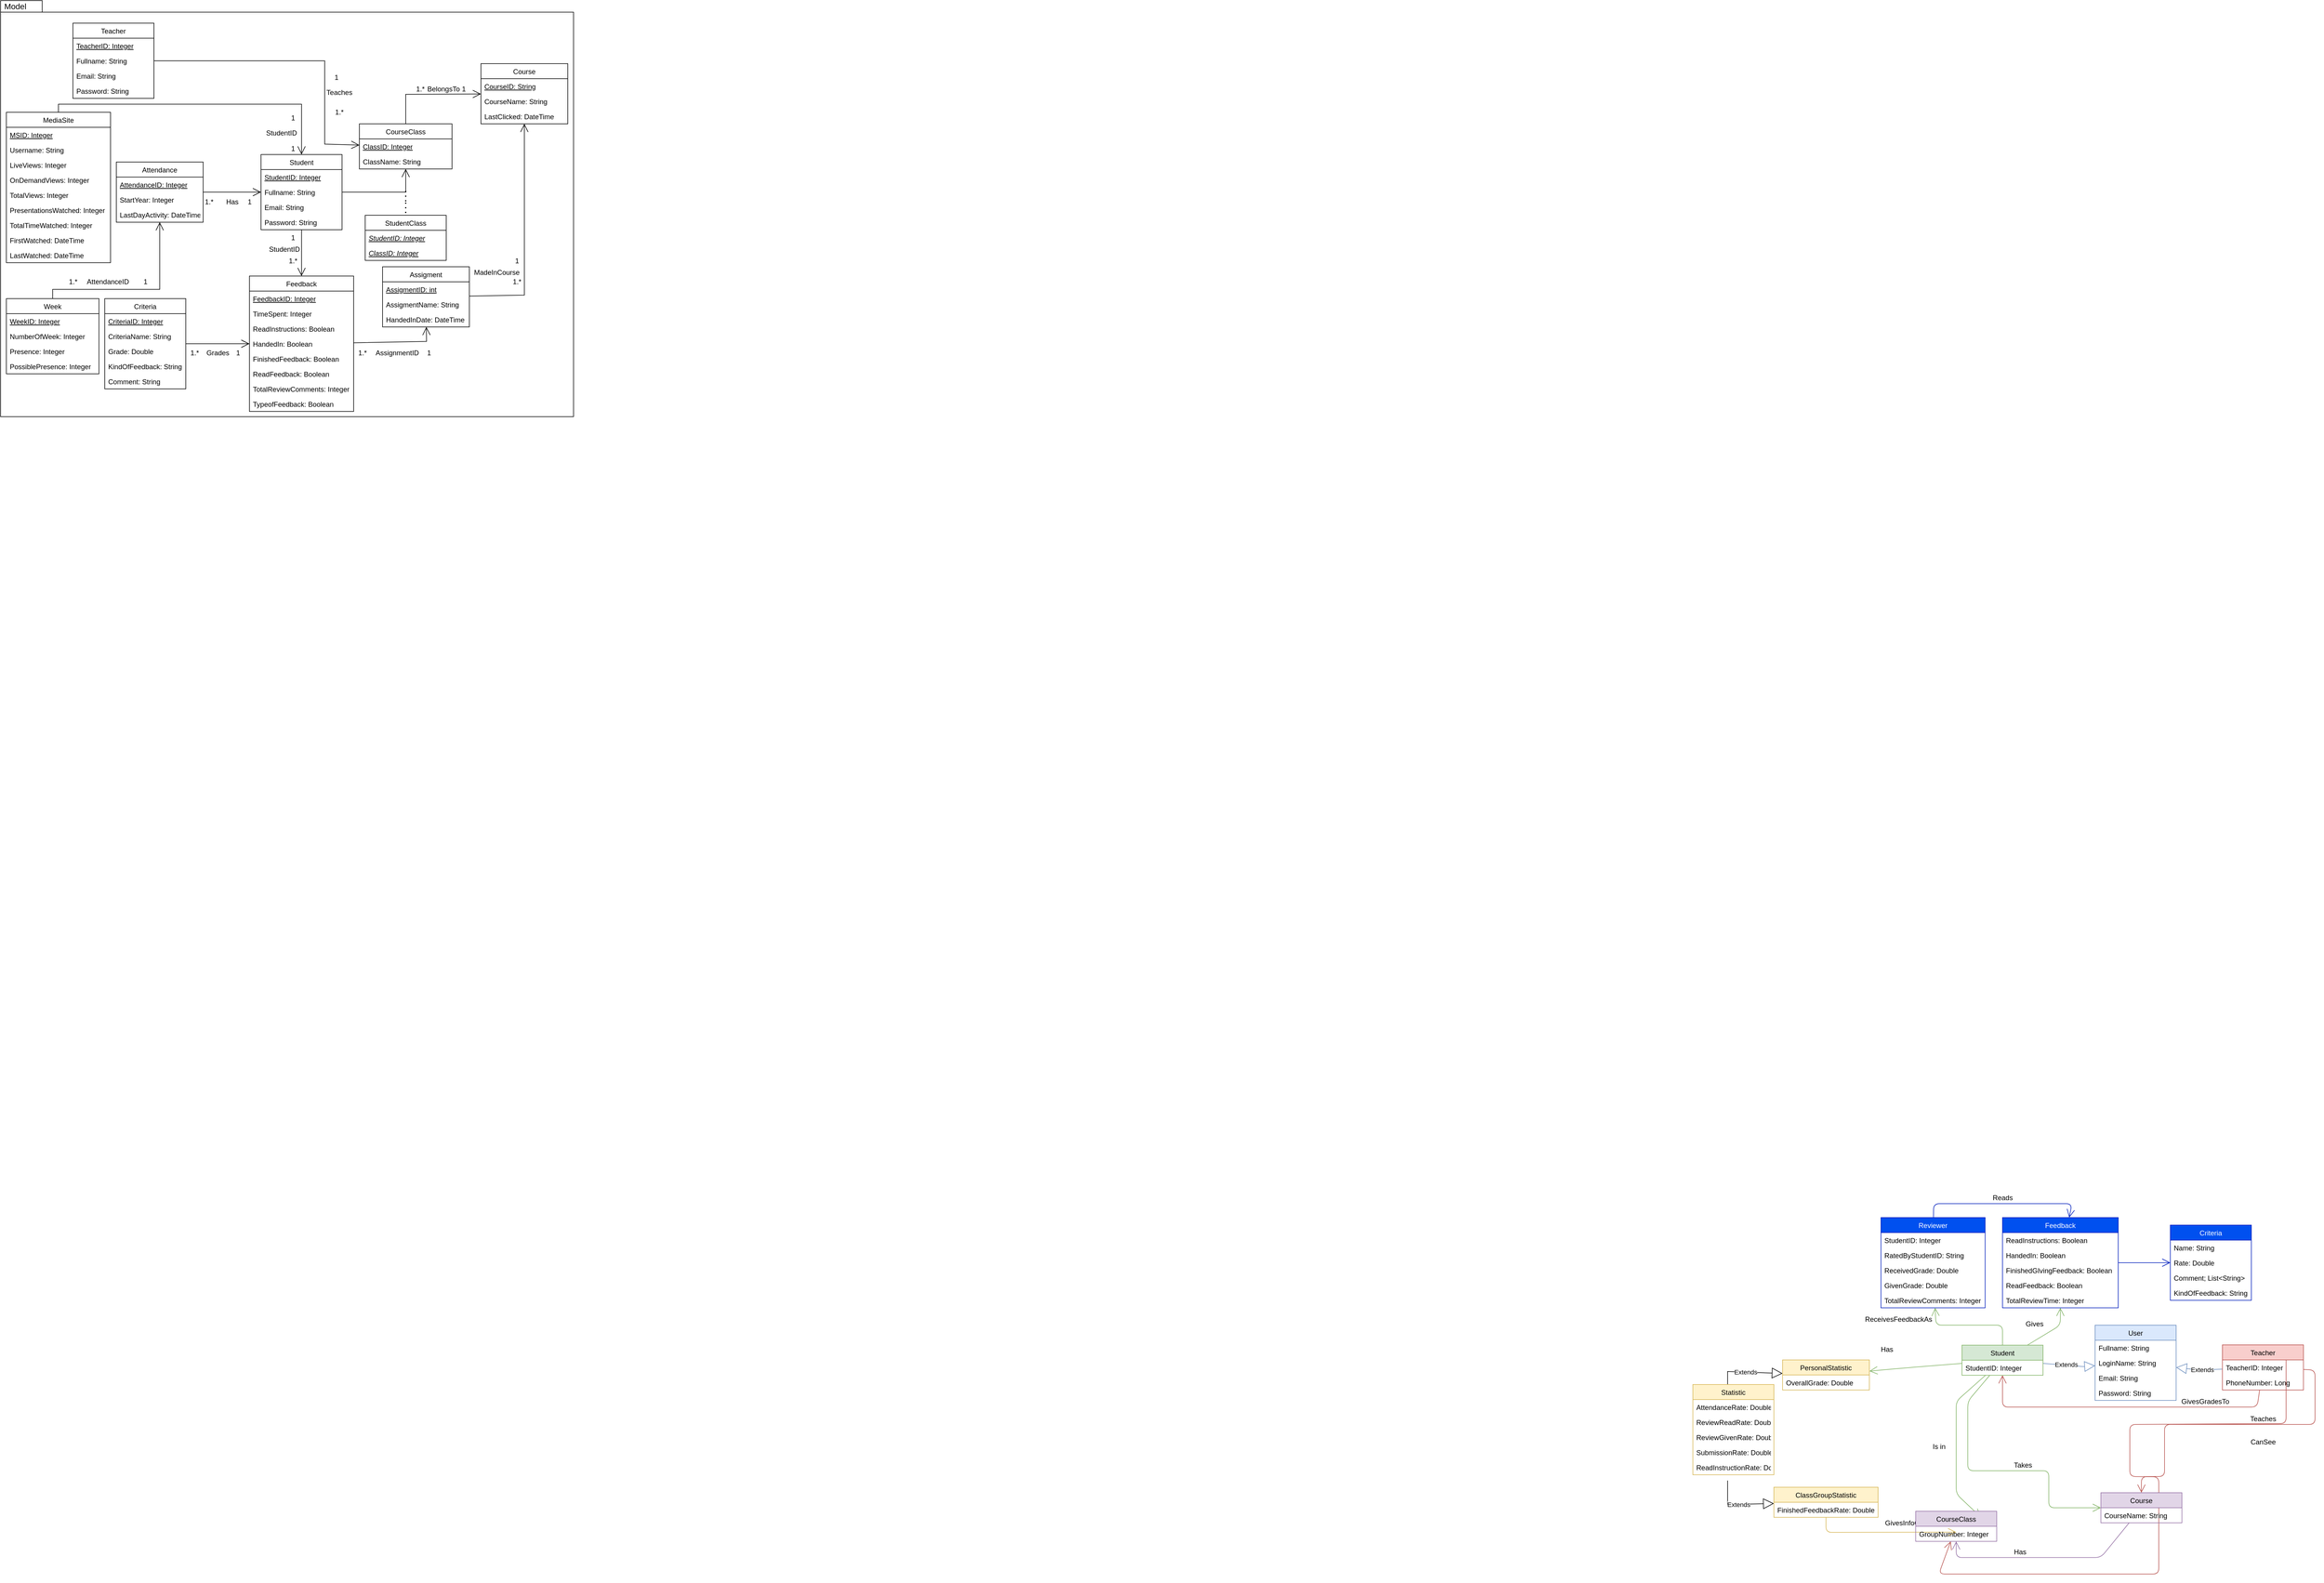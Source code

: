 <mxfile compressed="false" version="16.5.1" type="device">
  <diagram id="BfaFVknzaczGiM_FnTsI" name="Pagina-1">
    <mxGraphModel dx="3237" dy="3162" grid="1" gridSize="10" guides="1" tooltips="1" connect="1" arrows="1" fold="1" page="1" pageScale="1" pageWidth="827" pageHeight="1169" math="0" shadow="0">
      <root>
        <mxCell id="0" />
        <mxCell id="1" parent="0" />
        <mxCell id="61RylkqyzRvBhbPDlPAq-34" value="" style="shape=folder;fontStyle=1;spacingTop=10;tabWidth=50;tabHeight=20;tabPosition=left;html=1;" parent="1" vertex="1">
          <mxGeometry x="-1270" y="-2019" width="990" height="719" as="geometry" />
        </mxCell>
        <mxCell id="61RylkqyzRvBhbPDlPAq-35" value="&lt;font style=&quot;font-size: 14px&quot;&gt;Model&lt;/font&gt;" style="text;html=1;align=center;verticalAlign=middle;resizable=0;points=[];autosize=1;" parent="1" vertex="1">
          <mxGeometry x="-1270" y="-2019" width="50" height="20" as="geometry" />
        </mxCell>
        <mxCell id="61RylkqyzRvBhbPDlPAq-25" value="Gives" style="text;html=1;align=center;verticalAlign=middle;resizable=0;points=[];autosize=1;" parent="1" vertex="1">
          <mxGeometry x="2219" y="258" width="50" height="20" as="geometry" />
        </mxCell>
        <mxCell id="61RylkqyzRvBhbPDlPAq-27" value="ReceivesFeedbackAs" style="text;html=1;align=center;verticalAlign=middle;resizable=0;points=[];autosize=1;" parent="1" vertex="1">
          <mxGeometry x="1944" y="250" width="130" height="20" as="geometry" />
        </mxCell>
        <mxCell id="61RylkqyzRvBhbPDlPAq-28" value="" style="endArrow=open;endFill=1;endSize=12;html=1;fillColor=#d5e8d4;strokeColor=#82b366;" parent="1" source="61RylkqyzRvBhbPDlPAq-1" target="5f2vE9L4RfrbS8aIzj1J-7" edge="1">
          <mxGeometry width="160" relative="1" as="geometry">
            <mxPoint x="2379" y="381.5" as="sourcePoint" />
            <mxPoint x="2035.8" y="50" as="targetPoint" />
            <Array as="points">
              <mxPoint x="2189" y="270" />
              <mxPoint x="2074" y="270" />
            </Array>
          </mxGeometry>
        </mxCell>
        <mxCell id="61RylkqyzRvBhbPDlPAq-30" value="" style="endArrow=open;endFill=1;endSize=12;html=1;fillColor=#f8cecc;strokeColor=#b85450;" parent="1" source="61RylkqyzRvBhbPDlPAq-5" target="61RylkqyzRvBhbPDlPAq-1" edge="1">
          <mxGeometry width="160" relative="1" as="geometry">
            <mxPoint x="2459" y="381.5" as="sourcePoint" />
            <mxPoint x="2299" y="365.136" as="targetPoint" />
            <Array as="points">
              <mxPoint x="2629" y="411.5" />
              <mxPoint x="2449" y="411.5" />
              <mxPoint x="2189" y="411.5" />
            </Array>
          </mxGeometry>
        </mxCell>
        <mxCell id="61RylkqyzRvBhbPDlPAq-31" value="GivesGradesTo" style="text;html=1;align=center;verticalAlign=middle;resizable=0;points=[];autosize=1;" parent="1" vertex="1">
          <mxGeometry x="2489" y="391.5" width="100" height="20" as="geometry" />
        </mxCell>
        <mxCell id="61RylkqyzRvBhbPDlPAq-32" value="Extends" style="endArrow=block;endSize=16;endFill=0;html=1;fillColor=#dae8fc;strokeColor=#6c8ebf;" parent="1" source="61RylkqyzRvBhbPDlPAq-1" target="61RylkqyzRvBhbPDlPAq-15" edge="1">
          <mxGeometry x="-0.112" y="1" width="160" relative="1" as="geometry">
            <mxPoint x="2299" y="342.227" as="sourcePoint" />
            <mxPoint x="2619" y="381.5" as="targetPoint" />
            <Array as="points">
              <mxPoint x="2329" y="341.5" />
            </Array>
            <mxPoint as="offset" />
          </mxGeometry>
        </mxCell>
        <mxCell id="61RylkqyzRvBhbPDlPAq-33" value="Extends" style="endArrow=block;endSize=16;endFill=0;html=1;fillColor=#dae8fc;strokeColor=#6c8ebf;" parent="1" source="61RylkqyzRvBhbPDlPAq-5" target="61RylkqyzRvBhbPDlPAq-15" edge="1">
          <mxGeometry x="-0.114" width="160" relative="1" as="geometry">
            <mxPoint x="2459" y="381.5" as="sourcePoint" />
            <mxPoint x="2619" y="381.5" as="targetPoint" />
            <Array as="points">
              <mxPoint x="2529" y="347.5" />
            </Array>
            <mxPoint as="offset" />
          </mxGeometry>
        </mxCell>
        <mxCell id="61RylkqyzRvBhbPDlPAq-44" value="Takes" style="text;html=1;align=center;verticalAlign=middle;resizable=0;points=[];autosize=1;" parent="1" vertex="1">
          <mxGeometry x="2199" y="501.5" width="50" height="20" as="geometry" />
        </mxCell>
        <mxCell id="61RylkqyzRvBhbPDlPAq-47" value="Teaches" style="text;html=1;align=center;verticalAlign=middle;resizable=0;points=[];autosize=1;" parent="1" vertex="1">
          <mxGeometry x="2609" y="421.5" width="60" height="20" as="geometry" />
        </mxCell>
        <mxCell id="61RylkqyzRvBhbPDlPAq-48" value="" style="endArrow=open;endFill=1;endSize=12;html=1;fillColor=#d5e8d4;strokeColor=#82b366;" parent="1" source="61RylkqyzRvBhbPDlPAq-1" target="61RylkqyzRvBhbPDlPAq-39" edge="1">
          <mxGeometry width="160" relative="1" as="geometry">
            <mxPoint x="2319" y="281.5" as="sourcePoint" />
            <mxPoint x="2479" y="281.5" as="targetPoint" />
            <Array as="points">
              <mxPoint x="2129" y="401.5" />
              <mxPoint x="2129" y="521.5" />
              <mxPoint x="2269" y="521.5" />
              <mxPoint x="2269" y="585.5" />
              <mxPoint x="2309" y="585.5" />
            </Array>
          </mxGeometry>
        </mxCell>
        <mxCell id="61RylkqyzRvBhbPDlPAq-49" value="" style="endArrow=open;endFill=1;endSize=12;html=1;fillColor=#f8cecc;strokeColor=#b85450;" parent="1" source="61RylkqyzRvBhbPDlPAq-5" target="61RylkqyzRvBhbPDlPAq-39" edge="1">
          <mxGeometry width="160" relative="1" as="geometry">
            <mxPoint x="2399" y="281.5" as="sourcePoint" />
            <mxPoint x="2559" y="281.5" as="targetPoint" />
            <Array as="points">
              <mxPoint x="2729" y="347.5" />
              <mxPoint x="2729" y="401.5" />
              <mxPoint x="2729" y="441.5" />
              <mxPoint x="2469" y="441.5" />
              <mxPoint x="2469" y="531.5" />
              <mxPoint x="2429" y="531.5" />
            </Array>
          </mxGeometry>
        </mxCell>
        <mxCell id="TFXxmG90VZqc2CtnQQEM-13" value="" style="endArrow=open;endFill=1;endSize=12;html=1;fillColor=#e1d5e7;strokeColor=#9673a6;" parent="1" source="61RylkqyzRvBhbPDlPAq-39" target="TFXxmG90VZqc2CtnQQEM-5" edge="1">
          <mxGeometry width="160" relative="1" as="geometry">
            <mxPoint x="2369" y="601.5" as="sourcePoint" />
            <mxPoint x="2529" y="601.5" as="targetPoint" />
            <Array as="points">
              <mxPoint x="2359" y="671.5" />
              <mxPoint x="2109" y="671.5" />
            </Array>
          </mxGeometry>
        </mxCell>
        <mxCell id="TFXxmG90VZqc2CtnQQEM-14" value="Has" style="text;html=1;align=center;verticalAlign=middle;resizable=0;points=[];autosize=1;" parent="1" vertex="1">
          <mxGeometry x="2199" y="651.5" width="40" height="20" as="geometry" />
        </mxCell>
        <mxCell id="TFXxmG90VZqc2CtnQQEM-15" value="" style="endArrow=open;endFill=1;endSize=12;html=1;fillColor=#d5e8d4;strokeColor=#82b366;" parent="1" source="61RylkqyzRvBhbPDlPAq-1" edge="1">
          <mxGeometry width="160" relative="1" as="geometry">
            <mxPoint x="2249" y="561.5" as="sourcePoint" />
            <mxPoint x="2151.424" y="601.5" as="targetPoint" />
            <Array as="points">
              <mxPoint x="2109" y="401.5" />
              <mxPoint x="2109" y="561.5" />
            </Array>
          </mxGeometry>
        </mxCell>
        <mxCell id="TFXxmG90VZqc2CtnQQEM-16" value="Is in" style="text;html=1;align=center;verticalAlign=middle;resizable=0;points=[];autosize=1;" parent="1" vertex="1">
          <mxGeometry x="2059" y="470" width="40" height="20" as="geometry" />
        </mxCell>
        <mxCell id="TFXxmG90VZqc2CtnQQEM-18" value="CanSee" style="text;html=1;align=center;verticalAlign=middle;resizable=0;points=[];autosize=1;" parent="1" vertex="1">
          <mxGeometry x="2609" y="461.5" width="60" height="20" as="geometry" />
        </mxCell>
        <mxCell id="TFXxmG90VZqc2CtnQQEM-19" value="" style="endArrow=open;endFill=1;endSize=12;html=1;fillColor=#fff2cc;strokeColor=#d6b656;" parent="1" source="TFXxmG90VZqc2CtnQQEM-1" edge="1">
          <mxGeometry width="160" relative="1" as="geometry">
            <mxPoint x="1979.0" y="636.81" as="sourcePoint" />
            <mxPoint x="2109" y="627.619" as="targetPoint" />
            <Array as="points">
              <mxPoint x="1884" y="628" />
            </Array>
          </mxGeometry>
        </mxCell>
        <mxCell id="TFXxmG90VZqc2CtnQQEM-20" value="GivesInfoOn" style="text;html=1;align=center;verticalAlign=middle;resizable=0;points=[];autosize=1;" parent="1" vertex="1">
          <mxGeometry x="1979" y="601.5" width="80" height="20" as="geometry" />
        </mxCell>
        <mxCell id="TFXxmG90VZqc2CtnQQEM-25" value="" style="endArrow=open;endFill=1;endSize=12;html=1;fillColor=#d5e8d4;strokeColor=#82b366;" parent="1" source="61RylkqyzRvBhbPDlPAq-1" target="TFXxmG90VZqc2CtnQQEM-21" edge="1">
          <mxGeometry width="160" relative="1" as="geometry">
            <mxPoint x="2219" y="530" as="sourcePoint" />
            <mxPoint x="2379" y="530" as="targetPoint" />
            <Array as="points">
              <mxPoint x="2019" y="344" />
            </Array>
          </mxGeometry>
        </mxCell>
        <mxCell id="TFXxmG90VZqc2CtnQQEM-26" value="Has" style="text;html=1;align=center;verticalAlign=middle;resizable=0;points=[];autosize=1;" parent="1" vertex="1">
          <mxGeometry x="1969" y="301.5" width="40" height="20" as="geometry" />
        </mxCell>
        <mxCell id="rrHTOsh6RKT2FA0gfe7u-4" value="" style="endArrow=open;endFill=1;endSize=12;html=1;fillColor=#d5e8d4;strokeColor=#82b366;" parent="1" source="61RylkqyzRvBhbPDlPAq-1" target="61RylkqyzRvBhbPDlPAq-9" edge="1">
          <mxGeometry width="160" relative="1" as="geometry">
            <mxPoint x="2188.388" y="314.5" as="sourcePoint" />
            <mxPoint x="2169.693" y="228" as="targetPoint" />
            <Array as="points">
              <mxPoint x="2289" y="270" />
            </Array>
          </mxGeometry>
        </mxCell>
        <mxCell id="5f2vE9L4RfrbS8aIzj1J-11" value="" style="endArrow=open;endFill=1;endSize=12;html=1;fillColor=#0050ef;strokeColor=#001DBC;" parent="1" source="5f2vE9L4RfrbS8aIzj1J-7" target="61RylkqyzRvBhbPDlPAq-9" edge="1">
          <mxGeometry width="160" relative="1" as="geometry">
            <mxPoint x="2199" y="314.5" as="sourcePoint" />
            <mxPoint x="2089" y="234" as="targetPoint" />
            <Array as="points">
              <mxPoint x="2070" y="60" />
              <mxPoint x="2309" y="60" />
            </Array>
          </mxGeometry>
        </mxCell>
        <mxCell id="5f2vE9L4RfrbS8aIzj1J-12" value="Reads" style="text;html=1;align=center;verticalAlign=middle;resizable=0;points=[];autosize=1;" parent="1" vertex="1">
          <mxGeometry x="2164" y="40" width="50" height="20" as="geometry" />
        </mxCell>
        <mxCell id="1-UxX1DTrKwuPL2VJMF5-6" value="" style="endArrow=open;endFill=1;endSize=12;html=1;fillColor=#f8cecc;strokeColor=#b85450;" parent="1" source="61RylkqyzRvBhbPDlPAq-5" target="TFXxmG90VZqc2CtnQQEM-5" edge="1">
          <mxGeometry width="160" relative="1" as="geometry">
            <mxPoint x="2639" y="338.35" as="sourcePoint" />
            <mxPoint x="2369" y="559.5" as="targetPoint" />
            <Array as="points">
              <mxPoint x="2679" y="310" />
              <mxPoint x="2679" y="440" />
              <mxPoint x="2409" y="441.5" />
              <mxPoint x="2409" y="531.5" />
              <mxPoint x="2459" y="532" />
              <mxPoint x="2459" y="700" />
              <mxPoint x="2079" y="700" />
            </Array>
          </mxGeometry>
        </mxCell>
        <mxCell id="1-UxX1DTrKwuPL2VJMF5-14" value="Extends" style="endArrow=block;endSize=16;endFill=0;html=1;rounded=0;" parent="1" target="TFXxmG90VZqc2CtnQQEM-21" edge="1">
          <mxGeometry width="160" relative="1" as="geometry">
            <mxPoint x="1714" y="382.5" as="sourcePoint" />
            <mxPoint x="2379" y="380" as="targetPoint" />
            <Array as="points">
              <mxPoint x="1714" y="350" />
            </Array>
          </mxGeometry>
        </mxCell>
        <mxCell id="1-UxX1DTrKwuPL2VJMF5-15" value="Extends" style="endArrow=block;endSize=16;endFill=0;html=1;rounded=0;" parent="1" target="TFXxmG90VZqc2CtnQQEM-1" edge="1">
          <mxGeometry width="160" relative="1" as="geometry">
            <mxPoint x="1714" y="538.5" as="sourcePoint" />
            <mxPoint x="1819" y="363.353" as="targetPoint" />
            <Array as="points">
              <mxPoint x="1714" y="580" />
            </Array>
          </mxGeometry>
        </mxCell>
        <mxCell id="1-UxX1DTrKwuPL2VJMF5-23" value="" style="endArrow=open;endFill=1;endSize=12;html=1;rounded=0;fillColor=#0050ef;strokeColor=#001DBC;" parent="1" source="61RylkqyzRvBhbPDlPAq-9" target="1-UxX1DTrKwuPL2VJMF5-18" edge="1">
          <mxGeometry width="160" relative="1" as="geometry">
            <mxPoint x="2219" y="280" as="sourcePoint" />
            <mxPoint x="2379" y="280" as="targetPoint" />
          </mxGeometry>
        </mxCell>
        <mxCell id="TFXxmG90VZqc2CtnQQEM-1" value="ClassGroupStatistic" style="swimlane;fontStyle=0;childLayout=stackLayout;horizontal=1;startSize=26;fillColor=#fff2cc;horizontalStack=0;resizeParent=1;resizeParentMax=0;resizeLast=0;collapsible=1;marginBottom=0;strokeColor=#d6b656;" parent="1" vertex="1">
          <mxGeometry x="1794" y="550" width="180" height="52" as="geometry" />
        </mxCell>
        <mxCell id="1-UxX1DTrKwuPL2VJMF5-8" value="FinishedFeedbackRate: Double" style="text;strokeColor=none;fillColor=none;align=left;verticalAlign=top;spacingLeft=4;spacingRight=4;overflow=hidden;rotatable=0;points=[[0,0.5],[1,0.5]];portConstraint=eastwest;" parent="TFXxmG90VZqc2CtnQQEM-1" vertex="1">
          <mxGeometry y="26" width="180" height="26" as="geometry" />
        </mxCell>
        <mxCell id="61RylkqyzRvBhbPDlPAq-5" value="Teacher" style="swimlane;fontStyle=0;childLayout=stackLayout;horizontal=1;startSize=26;fillColor=#f8cecc;horizontalStack=0;resizeParent=1;resizeParentMax=0;resizeLast=0;collapsible=1;marginBottom=0;strokeColor=#b85450;" parent="1" vertex="1">
          <mxGeometry x="2569" y="304" width="140" height="78" as="geometry" />
        </mxCell>
        <mxCell id="61RylkqyzRvBhbPDlPAq-6" value="TeacherID: Integer" style="text;strokeColor=none;fillColor=none;align=left;verticalAlign=top;spacingLeft=4;spacingRight=4;overflow=hidden;rotatable=0;points=[[0,0.5],[1,0.5]];portConstraint=eastwest;" parent="61RylkqyzRvBhbPDlPAq-5" vertex="1">
          <mxGeometry y="26" width="140" height="26" as="geometry" />
        </mxCell>
        <mxCell id="1-UxX1DTrKwuPL2VJMF5-5" value="PhoneNumber: Long" style="text;strokeColor=none;fillColor=none;align=left;verticalAlign=top;spacingLeft=4;spacingRight=4;overflow=hidden;rotatable=0;points=[[0,0.5],[1,0.5]];portConstraint=eastwest;" parent="61RylkqyzRvBhbPDlPAq-5" vertex="1">
          <mxGeometry y="52" width="140" height="26" as="geometry" />
        </mxCell>
        <mxCell id="TFXxmG90VZqc2CtnQQEM-5" value="CourseClass" style="swimlane;fontStyle=0;childLayout=stackLayout;horizontal=1;startSize=26;fillColor=#e1d5e7;horizontalStack=0;resizeParent=1;resizeParentMax=0;resizeLast=0;collapsible=1;marginBottom=0;strokeColor=#9673a6;" parent="1" vertex="1">
          <mxGeometry x="2039" y="591.5" width="140" height="52" as="geometry" />
        </mxCell>
        <mxCell id="TFXxmG90VZqc2CtnQQEM-6" value="GroupNumber: Integer" style="text;strokeColor=none;fillColor=none;align=left;verticalAlign=top;spacingLeft=4;spacingRight=4;overflow=hidden;rotatable=0;points=[[0,0.5],[1,0.5]];portConstraint=eastwest;" parent="TFXxmG90VZqc2CtnQQEM-5" vertex="1">
          <mxGeometry y="26" width="140" height="26" as="geometry" />
        </mxCell>
        <mxCell id="61RylkqyzRvBhbPDlPAq-39" value="Course" style="swimlane;fontStyle=0;childLayout=stackLayout;horizontal=1;startSize=26;fillColor=#e1d5e7;horizontalStack=0;resizeParent=1;resizeParentMax=0;resizeLast=0;collapsible=1;marginBottom=0;strokeColor=#9673a6;" parent="1" vertex="1">
          <mxGeometry x="2359" y="559.5" width="140" height="52" as="geometry" />
        </mxCell>
        <mxCell id="61RylkqyzRvBhbPDlPAq-40" value="CourseName: String" style="text;strokeColor=none;fillColor=none;align=left;verticalAlign=top;spacingLeft=4;spacingRight=4;overflow=hidden;rotatable=0;points=[[0,0.5],[1,0.5]];portConstraint=eastwest;" parent="61RylkqyzRvBhbPDlPAq-39" vertex="1">
          <mxGeometry y="26" width="140" height="26" as="geometry" />
        </mxCell>
        <mxCell id="61RylkqyzRvBhbPDlPAq-15" value="User" style="swimlane;fontStyle=0;childLayout=stackLayout;horizontal=1;startSize=26;fillColor=#dae8fc;horizontalStack=0;resizeParent=1;resizeParentMax=0;resizeLast=0;collapsible=1;marginBottom=0;strokeColor=#6c8ebf;" parent="1" vertex="1">
          <mxGeometry x="2349" y="270" width="140" height="130" as="geometry" />
        </mxCell>
        <mxCell id="61RylkqyzRvBhbPDlPAq-2" value="Fullname: String" style="text;strokeColor=none;fillColor=none;align=left;verticalAlign=top;spacingLeft=4;spacingRight=4;overflow=hidden;rotatable=0;points=[[0,0.5],[1,0.5]];portConstraint=eastwest;" parent="61RylkqyzRvBhbPDlPAq-15" vertex="1">
          <mxGeometry y="26" width="140" height="26" as="geometry" />
        </mxCell>
        <mxCell id="61RylkqyzRvBhbPDlPAq-4" value="LoginName: String" style="text;strokeColor=none;fillColor=none;align=left;verticalAlign=top;spacingLeft=4;spacingRight=4;overflow=hidden;rotatable=0;points=[[0,0.5],[1,0.5]];portConstraint=eastwest;" parent="61RylkqyzRvBhbPDlPAq-15" vertex="1">
          <mxGeometry y="52" width="140" height="26" as="geometry" />
        </mxCell>
        <mxCell id="rrHTOsh6RKT2FA0gfe7u-1" value="Email: String" style="text;strokeColor=none;fillColor=none;align=left;verticalAlign=top;spacingLeft=4;spacingRight=4;overflow=hidden;rotatable=0;points=[[0,0.5],[1,0.5]];portConstraint=eastwest;" parent="61RylkqyzRvBhbPDlPAq-15" vertex="1">
          <mxGeometry y="78" width="140" height="26" as="geometry" />
        </mxCell>
        <mxCell id="61RylkqyzRvBhbPDlPAq-13" value="Password: String" style="text;strokeColor=none;fillColor=none;align=left;verticalAlign=top;spacingLeft=4;spacingRight=4;overflow=hidden;rotatable=0;points=[[0,0.5],[1,0.5]];portConstraint=eastwest;" parent="61RylkqyzRvBhbPDlPAq-15" vertex="1">
          <mxGeometry y="104" width="140" height="26" as="geometry" />
        </mxCell>
        <mxCell id="61RylkqyzRvBhbPDlPAq-1" value="Student" style="swimlane;fontStyle=0;childLayout=stackLayout;horizontal=1;startSize=26;fillColor=#d5e8d4;horizontalStack=0;resizeParent=1;resizeParentMax=0;resizeLast=0;collapsible=1;marginBottom=0;strokeColor=#82b366;" parent="1" vertex="1">
          <mxGeometry x="2119" y="304.5" width="140" height="52" as="geometry" />
        </mxCell>
        <mxCell id="61RylkqyzRvBhbPDlPAq-19" value="StudentID: Integer" style="text;strokeColor=none;fillColor=none;align=left;verticalAlign=top;spacingLeft=4;spacingRight=4;overflow=hidden;rotatable=0;points=[[0,0.5],[1,0.5]];portConstraint=eastwest;" parent="61RylkqyzRvBhbPDlPAq-1" vertex="1">
          <mxGeometry y="26" width="140" height="26" as="geometry" />
        </mxCell>
        <mxCell id="TFXxmG90VZqc2CtnQQEM-21" value="PersonalStatistic" style="swimlane;fontStyle=0;childLayout=stackLayout;horizontal=1;startSize=26;fillColor=#fff2cc;horizontalStack=0;resizeParent=1;resizeParentMax=0;resizeLast=0;collapsible=1;marginBottom=0;strokeColor=#d6b656;" parent="1" vertex="1">
          <mxGeometry x="1809" y="330" width="150" height="52" as="geometry" />
        </mxCell>
        <mxCell id="rrHTOsh6RKT2FA0gfe7u-3" value="OverallGrade: Double" style="text;strokeColor=none;fillColor=none;align=left;verticalAlign=top;spacingLeft=4;spacingRight=4;overflow=hidden;rotatable=0;points=[[0,0.5],[1,0.5]];portConstraint=eastwest;" parent="TFXxmG90VZqc2CtnQQEM-21" vertex="1">
          <mxGeometry y="26" width="150" height="26" as="geometry" />
        </mxCell>
        <mxCell id="61RylkqyzRvBhbPDlPAq-9" value="Feedback" style="swimlane;fontStyle=0;childLayout=stackLayout;horizontal=1;startSize=26;fillColor=#0050ef;horizontalStack=0;resizeParent=1;resizeParentMax=0;resizeLast=0;collapsible=1;marginBottom=0;strokeColor=#001DBC;fontColor=#ffffff;" parent="1" vertex="1">
          <mxGeometry x="2189" y="84" width="200" height="156" as="geometry" />
        </mxCell>
        <mxCell id="61RylkqyzRvBhbPDlPAq-10" value="ReadInstructions: Boolean" style="text;strokeColor=none;fillColor=none;align=left;verticalAlign=top;spacingLeft=4;spacingRight=4;overflow=hidden;rotatable=0;points=[[0,0.5],[1,0.5]];portConstraint=eastwest;" parent="61RylkqyzRvBhbPDlPAq-9" vertex="1">
          <mxGeometry y="26" width="200" height="26" as="geometry" />
        </mxCell>
        <mxCell id="61RylkqyzRvBhbPDlPAq-11" value="HandedIn: Boolean" style="text;strokeColor=none;fillColor=none;align=left;verticalAlign=top;spacingLeft=4;spacingRight=4;overflow=hidden;rotatable=0;points=[[0,0.5],[1,0.5]];portConstraint=eastwest;" parent="61RylkqyzRvBhbPDlPAq-9" vertex="1">
          <mxGeometry y="52" width="200" height="26" as="geometry" />
        </mxCell>
        <mxCell id="rrHTOsh6RKT2FA0gfe7u-5" value="FinishedGIvingFeedback: Boolean" style="text;strokeColor=none;fillColor=none;align=left;verticalAlign=top;spacingLeft=4;spacingRight=4;overflow=hidden;rotatable=0;points=[[0,0.5],[1,0.5]];portConstraint=eastwest;" parent="61RylkqyzRvBhbPDlPAq-9" vertex="1">
          <mxGeometry y="78" width="200" height="26" as="geometry" />
        </mxCell>
        <mxCell id="rrHTOsh6RKT2FA0gfe7u-8" value="ReadFeedback: Boolean" style="text;strokeColor=none;fillColor=none;align=left;verticalAlign=top;spacingLeft=4;spacingRight=4;overflow=hidden;rotatable=0;points=[[0,0.5],[1,0.5]];portConstraint=eastwest;" parent="61RylkqyzRvBhbPDlPAq-9" vertex="1">
          <mxGeometry y="104" width="200" height="26" as="geometry" />
        </mxCell>
        <mxCell id="rrHTOsh6RKT2FA0gfe7u-6" value="TotalReviewTime: Integer" style="text;strokeColor=none;fillColor=none;align=left;verticalAlign=top;spacingLeft=4;spacingRight=4;overflow=hidden;rotatable=0;points=[[0,0.5],[1,0.5]];portConstraint=eastwest;" parent="61RylkqyzRvBhbPDlPAq-9" vertex="1">
          <mxGeometry y="130" width="200" height="26" as="geometry" />
        </mxCell>
        <mxCell id="5f2vE9L4RfrbS8aIzj1J-7" value="Reviewer" style="swimlane;fontStyle=0;childLayout=stackLayout;horizontal=1;startSize=26;fillColor=#0050ef;horizontalStack=0;resizeParent=1;resizeParentMax=0;resizeLast=0;collapsible=1;marginBottom=0;strokeColor=#001DBC;fontColor=#ffffff;" parent="1" vertex="1">
          <mxGeometry x="1979" y="84" width="180" height="156" as="geometry" />
        </mxCell>
        <mxCell id="5f2vE9L4RfrbS8aIzj1J-8" value="StudentID: Integer" style="text;strokeColor=none;fillColor=none;align=left;verticalAlign=top;spacingLeft=4;spacingRight=4;overflow=hidden;rotatable=0;points=[[0,0.5],[1,0.5]];portConstraint=eastwest;" parent="5f2vE9L4RfrbS8aIzj1J-7" vertex="1">
          <mxGeometry y="26" width="180" height="26" as="geometry" />
        </mxCell>
        <mxCell id="5f2vE9L4RfrbS8aIzj1J-9" value="RatedByStudentID: String" style="text;strokeColor=none;fillColor=none;align=left;verticalAlign=top;spacingLeft=4;spacingRight=4;overflow=hidden;rotatable=0;points=[[0,0.5],[1,0.5]];portConstraint=eastwest;" parent="5f2vE9L4RfrbS8aIzj1J-7" vertex="1">
          <mxGeometry y="52" width="180" height="26" as="geometry" />
        </mxCell>
        <mxCell id="1-UxX1DTrKwuPL2VJMF5-3" value="ReceivedGrade: Double" style="text;strokeColor=none;fillColor=none;align=left;verticalAlign=top;spacingLeft=4;spacingRight=4;overflow=hidden;rotatable=0;points=[[0,0.5],[1,0.5]];portConstraint=eastwest;" parent="5f2vE9L4RfrbS8aIzj1J-7" vertex="1">
          <mxGeometry y="78" width="180" height="26" as="geometry" />
        </mxCell>
        <mxCell id="1-UxX1DTrKwuPL2VJMF5-4" value="GivenGrade: Double" style="text;strokeColor=none;fillColor=none;align=left;verticalAlign=top;spacingLeft=4;spacingRight=4;overflow=hidden;rotatable=0;points=[[0,0.5],[1,0.5]];portConstraint=eastwest;" parent="5f2vE9L4RfrbS8aIzj1J-7" vertex="1">
          <mxGeometry y="104" width="180" height="26" as="geometry" />
        </mxCell>
        <mxCell id="rrHTOsh6RKT2FA0gfe7u-7" value="TotalReviewComments: Integer" style="text;strokeColor=none;fillColor=none;align=left;verticalAlign=top;spacingLeft=4;spacingRight=4;overflow=hidden;rotatable=0;points=[[0,0.5],[1,0.5]];portConstraint=eastwest;" parent="5f2vE9L4RfrbS8aIzj1J-7" vertex="1">
          <mxGeometry y="130" width="180" height="26" as="geometry" />
        </mxCell>
        <mxCell id="1-UxX1DTrKwuPL2VJMF5-10" value="Statistic" style="swimlane;fontStyle=0;childLayout=stackLayout;horizontal=1;startSize=26;fillColor=#fff2cc;horizontalStack=0;resizeParent=1;resizeParentMax=0;resizeLast=0;collapsible=1;marginBottom=0;strokeColor=#d6b656;" parent="1" vertex="1">
          <mxGeometry x="1654" y="372.5" width="140" height="156" as="geometry" />
        </mxCell>
        <mxCell id="TFXxmG90VZqc2CtnQQEM-22" value="AttendanceRate: Double" style="text;strokeColor=none;fillColor=none;align=left;verticalAlign=top;spacingLeft=4;spacingRight=4;overflow=hidden;rotatable=0;points=[[0,0.5],[1,0.5]];portConstraint=eastwest;" parent="1-UxX1DTrKwuPL2VJMF5-10" vertex="1">
          <mxGeometry y="26" width="140" height="26" as="geometry" />
        </mxCell>
        <mxCell id="TFXxmG90VZqc2CtnQQEM-24" value="ReviewReadRate: Double" style="text;strokeColor=none;fillColor=none;align=left;verticalAlign=top;spacingLeft=4;spacingRight=4;overflow=hidden;rotatable=0;points=[[0,0.5],[1,0.5]];portConstraint=eastwest;" parent="1-UxX1DTrKwuPL2VJMF5-10" vertex="1">
          <mxGeometry y="52" width="140" height="26" as="geometry" />
        </mxCell>
        <mxCell id="TFXxmG90VZqc2CtnQQEM-31" value="ReviewGivenRate: Double" style="text;strokeColor=none;fillColor=none;align=left;verticalAlign=top;spacingLeft=4;spacingRight=4;overflow=hidden;rotatable=0;points=[[0,0.5],[1,0.5]];portConstraint=eastwest;" parent="1-UxX1DTrKwuPL2VJMF5-10" vertex="1">
          <mxGeometry y="78" width="140" height="26" as="geometry" />
        </mxCell>
        <mxCell id="TFXxmG90VZqc2CtnQQEM-23" value="SubmissionRate: Double" style="text;strokeColor=none;fillColor=none;align=left;verticalAlign=top;spacingLeft=4;spacingRight=4;overflow=hidden;rotatable=0;points=[[0,0.5],[1,0.5]];portConstraint=eastwest;" parent="1-UxX1DTrKwuPL2VJMF5-10" vertex="1">
          <mxGeometry y="104" width="140" height="26" as="geometry" />
        </mxCell>
        <mxCell id="1-UxX1DTrKwuPL2VJMF5-7" value="ReadInstructionRate: Double" style="text;strokeColor=none;fillColor=none;align=left;verticalAlign=top;spacingLeft=4;spacingRight=4;overflow=hidden;rotatable=0;points=[[0,0.5],[1,0.5]];portConstraint=eastwest;" parent="1-UxX1DTrKwuPL2VJMF5-10" vertex="1">
          <mxGeometry y="130" width="140" height="26" as="geometry" />
        </mxCell>
        <mxCell id="1-UxX1DTrKwuPL2VJMF5-18" value="Criteria" style="swimlane;fontStyle=0;childLayout=stackLayout;horizontal=1;startSize=26;fillColor=#0050ef;horizontalStack=0;resizeParent=1;resizeParentMax=0;resizeLast=0;collapsible=1;marginBottom=0;fontColor=#ffffff;strokeColor=#001DBC;" parent="1" vertex="1">
          <mxGeometry x="2479" y="97" width="140" height="130" as="geometry" />
        </mxCell>
        <mxCell id="1-UxX1DTrKwuPL2VJMF5-19" value="Name: String" style="text;strokeColor=none;fillColor=none;align=left;verticalAlign=top;spacingLeft=4;spacingRight=4;overflow=hidden;rotatable=0;points=[[0,0.5],[1,0.5]];portConstraint=eastwest;" parent="1-UxX1DTrKwuPL2VJMF5-18" vertex="1">
          <mxGeometry y="26" width="140" height="26" as="geometry" />
        </mxCell>
        <mxCell id="1-UxX1DTrKwuPL2VJMF5-20" value="Rate: Double" style="text;strokeColor=none;fillColor=none;align=left;verticalAlign=top;spacingLeft=4;spacingRight=4;overflow=hidden;rotatable=0;points=[[0,0.5],[1,0.5]];portConstraint=eastwest;" parent="1-UxX1DTrKwuPL2VJMF5-18" vertex="1">
          <mxGeometry y="52" width="140" height="26" as="geometry" />
        </mxCell>
        <mxCell id="1-UxX1DTrKwuPL2VJMF5-21" value="Comment; List&lt;String&gt;" style="text;strokeColor=none;fillColor=none;align=left;verticalAlign=top;spacingLeft=4;spacingRight=4;overflow=hidden;rotatable=0;points=[[0,0.5],[1,0.5]];portConstraint=eastwest;" parent="1-UxX1DTrKwuPL2VJMF5-18" vertex="1">
          <mxGeometry y="78" width="140" height="26" as="geometry" />
        </mxCell>
        <mxCell id="1-UxX1DTrKwuPL2VJMF5-22" value="KindOfFeedback: String" style="text;strokeColor=none;fillColor=none;align=left;verticalAlign=top;spacingLeft=4;spacingRight=4;overflow=hidden;rotatable=0;points=[[0,0.5],[1,0.5]];portConstraint=eastwest;" parent="1-UxX1DTrKwuPL2VJMF5-18" vertex="1">
          <mxGeometry y="104" width="140" height="26" as="geometry" />
        </mxCell>
        <mxCell id="3Ne8-yt8hJTPS24E-9ZQ-102" value="Teacher" style="swimlane;fontStyle=0;childLayout=stackLayout;horizontal=1;startSize=26;fillColor=none;horizontalStack=0;resizeParent=1;resizeParentMax=0;resizeLast=0;collapsible=1;marginBottom=0;" parent="1" vertex="1">
          <mxGeometry x="-1145" y="-1980" width="140" height="130" as="geometry" />
        </mxCell>
        <mxCell id="3Ne8-yt8hJTPS24E-9ZQ-103" value="TeacherID: Integer" style="text;strokeColor=none;fillColor=none;align=left;verticalAlign=top;spacingLeft=4;spacingRight=4;overflow=hidden;rotatable=0;points=[[0,0.5],[1,0.5]];portConstraint=eastwest;fontStyle=4" parent="3Ne8-yt8hJTPS24E-9ZQ-102" vertex="1">
          <mxGeometry y="26" width="140" height="26" as="geometry" />
        </mxCell>
        <mxCell id="3Ne8-yt8hJTPS24E-9ZQ-104" value="Fullname: String" style="text;strokeColor=none;fillColor=none;align=left;verticalAlign=top;spacingLeft=4;spacingRight=4;overflow=hidden;rotatable=0;points=[[0,0.5],[1,0.5]];portConstraint=eastwest;" parent="3Ne8-yt8hJTPS24E-9ZQ-102" vertex="1">
          <mxGeometry y="52" width="140" height="26" as="geometry" />
        </mxCell>
        <mxCell id="3Ne8-yt8hJTPS24E-9ZQ-105" value="Email: String" style="text;strokeColor=none;fillColor=none;align=left;verticalAlign=top;spacingLeft=4;spacingRight=4;overflow=hidden;rotatable=0;points=[[0,0.5],[1,0.5]];portConstraint=eastwest;" parent="3Ne8-yt8hJTPS24E-9ZQ-102" vertex="1">
          <mxGeometry y="78" width="140" height="26" as="geometry" />
        </mxCell>
        <mxCell id="3Ne8-yt8hJTPS24E-9ZQ-106" value="Password: String" style="text;strokeColor=none;fillColor=none;align=left;verticalAlign=top;spacingLeft=4;spacingRight=4;overflow=hidden;rotatable=0;points=[[0,0.5],[1,0.5]];portConstraint=eastwest;" parent="3Ne8-yt8hJTPS24E-9ZQ-102" vertex="1">
          <mxGeometry y="104" width="140" height="26" as="geometry" />
        </mxCell>
        <mxCell id="3Ne8-yt8hJTPS24E-9ZQ-170" value="" style="endArrow=open;endFill=1;endSize=12;html=1;rounded=0;" parent="1" source="3Ne8-yt8hJTPS24E-9ZQ-107" target="3Ne8-yt8hJTPS24E-9ZQ-116" edge="1">
          <mxGeometry width="160" relative="1" as="geometry">
            <mxPoint x="-590" y="-2046" as="sourcePoint" />
            <mxPoint x="-430" y="-2046" as="targetPoint" />
            <Array as="points">
              <mxPoint x="-570" y="-1857" />
            </Array>
          </mxGeometry>
        </mxCell>
        <mxCell id="3Ne8-yt8hJTPS24E-9ZQ-171" value="1" style="text;html=1;align=center;verticalAlign=middle;resizable=0;points=[];autosize=1;strokeColor=none;fillColor=none;" parent="1" vertex="1">
          <mxGeometry x="-480" y="-1876" width="20" height="20" as="geometry" />
        </mxCell>
        <mxCell id="3Ne8-yt8hJTPS24E-9ZQ-172" value="1.*" style="text;html=1;align=center;verticalAlign=middle;resizable=0;points=[];autosize=1;strokeColor=none;fillColor=none;" parent="1" vertex="1">
          <mxGeometry x="-560" y="-1876" width="30" height="20" as="geometry" />
        </mxCell>
        <mxCell id="3Ne8-yt8hJTPS24E-9ZQ-173" value="BelongsTo" style="text;html=1;align=center;verticalAlign=middle;resizable=0;points=[];autosize=1;strokeColor=none;fillColor=none;" parent="1" vertex="1">
          <mxGeometry x="-540" y="-1876" width="70" height="20" as="geometry" />
        </mxCell>
        <mxCell id="3Ne8-yt8hJTPS24E-9ZQ-176" value="" style="endArrow=open;endFill=1;endSize=12;html=1;rounded=0;" parent="1" source="3Ne8-yt8hJTPS24E-9ZQ-102" target="3Ne8-yt8hJTPS24E-9ZQ-107" edge="1">
          <mxGeometry width="160" relative="1" as="geometry">
            <mxPoint x="-375" y="-1966" as="sourcePoint" />
            <mxPoint x="-460" y="-2066" as="targetPoint" />
            <Array as="points">
              <mxPoint x="-710" y="-1915" />
              <mxPoint x="-710" y="-1771" />
            </Array>
          </mxGeometry>
        </mxCell>
        <mxCell id="3Ne8-yt8hJTPS24E-9ZQ-177" value="1" style="text;html=1;align=center;verticalAlign=middle;resizable=0;points=[];autosize=1;strokeColor=none;fillColor=none;" parent="1" vertex="1">
          <mxGeometry x="-700" y="-1896" width="20" height="20" as="geometry" />
        </mxCell>
        <mxCell id="3Ne8-yt8hJTPS24E-9ZQ-178" value="1.*" style="text;html=1;align=center;verticalAlign=middle;resizable=0;points=[];autosize=1;strokeColor=none;fillColor=none;" parent="1" vertex="1">
          <mxGeometry x="-700" y="-1836" width="30" height="20" as="geometry" />
        </mxCell>
        <mxCell id="3Ne8-yt8hJTPS24E-9ZQ-179" value="Teaches" style="text;html=1;align=center;verticalAlign=middle;resizable=0;points=[];autosize=1;strokeColor=none;fillColor=none;" parent="1" vertex="1">
          <mxGeometry x="-715" y="-1870" width="60" height="20" as="geometry" />
        </mxCell>
        <mxCell id="3Ne8-yt8hJTPS24E-9ZQ-180" value="" style="endArrow=open;endFill=1;endSize=12;html=1;rounded=0;" parent="1" source="3Ne8-yt8hJTPS24E-9ZQ-110" target="3Ne8-yt8hJTPS24E-9ZQ-107" edge="1">
          <mxGeometry width="160" relative="1" as="geometry">
            <mxPoint x="-620" y="-2036" as="sourcePoint" />
            <mxPoint x="-460" y="-2036" as="targetPoint" />
            <Array as="points">
              <mxPoint x="-570" y="-1688" />
            </Array>
          </mxGeometry>
        </mxCell>
        <mxCell id="3Ne8-yt8hJTPS24E-9ZQ-190" value="" style="endArrow=none;dashed=1;html=1;dashPattern=1 3;strokeWidth=2;rounded=0;" parent="1" target="3Ne8-yt8hJTPS24E-9ZQ-186" edge="1">
          <mxGeometry width="50" height="50" relative="1" as="geometry">
            <mxPoint x="-570" y="-1670" as="sourcePoint" />
            <mxPoint x="-520" y="-1806" as="targetPoint" />
          </mxGeometry>
        </mxCell>
        <mxCell id="3Ne8-yt8hJTPS24E-9ZQ-197" value="" style="endArrow=open;endFill=1;endSize=12;html=1;rounded=0;" parent="1" source="3Ne8-yt8hJTPS24E-9ZQ-162" target="3Ne8-yt8hJTPS24E-9ZQ-110" edge="1">
          <mxGeometry width="160" relative="1" as="geometry">
            <mxPoint x="-960" y="-1736" as="sourcePoint" />
            <mxPoint x="-800" y="-1736" as="targetPoint" />
            <Array as="points" />
          </mxGeometry>
        </mxCell>
        <mxCell id="3Ne8-yt8hJTPS24E-9ZQ-198" value="1.*" style="text;html=1;align=center;verticalAlign=middle;resizable=0;points=[];autosize=1;strokeColor=none;fillColor=none;" parent="1" vertex="1">
          <mxGeometry x="-925" y="-1681" width="30" height="20" as="geometry" />
        </mxCell>
        <mxCell id="3Ne8-yt8hJTPS24E-9ZQ-199" value="1" style="text;html=1;align=center;verticalAlign=middle;resizable=0;points=[];autosize=1;strokeColor=none;fillColor=none;" parent="1" vertex="1">
          <mxGeometry x="-850" y="-1681" width="20" height="20" as="geometry" />
        </mxCell>
        <mxCell id="3Ne8-yt8hJTPS24E-9ZQ-200" value="Has" style="text;html=1;align=center;verticalAlign=middle;resizable=0;points=[];autosize=1;strokeColor=none;fillColor=none;" parent="1" vertex="1">
          <mxGeometry x="-890" y="-1681" width="40" height="20" as="geometry" />
        </mxCell>
        <mxCell id="3Ne8-yt8hJTPS24E-9ZQ-201" value="" style="endArrow=open;endFill=1;endSize=12;html=1;rounded=0;" parent="1" source="3Ne8-yt8hJTPS24E-9ZQ-166" target="3Ne8-yt8hJTPS24E-9ZQ-162" edge="1">
          <mxGeometry width="160" relative="1" as="geometry">
            <mxPoint x="-1080" y="-1736" as="sourcePoint" />
            <mxPoint x="-920" y="-1736" as="targetPoint" />
            <Array as="points">
              <mxPoint x="-1180" y="-1520" />
              <mxPoint x="-1140" y="-1520" />
              <mxPoint x="-995" y="-1520" />
            </Array>
          </mxGeometry>
        </mxCell>
        <mxCell id="3Ne8-yt8hJTPS24E-9ZQ-202" value="AttendanceID" style="text;html=1;align=center;verticalAlign=middle;resizable=0;points=[];autosize=1;strokeColor=none;fillColor=none;" parent="1" vertex="1">
          <mxGeometry x="-1130" y="-1543" width="90" height="20" as="geometry" />
        </mxCell>
        <mxCell id="3Ne8-yt8hJTPS24E-9ZQ-203" value="1.*" style="text;html=1;align=center;verticalAlign=middle;resizable=0;points=[];autosize=1;strokeColor=none;fillColor=none;" parent="1" vertex="1">
          <mxGeometry x="-1160" y="-1543" width="30" height="20" as="geometry" />
        </mxCell>
        <mxCell id="3Ne8-yt8hJTPS24E-9ZQ-204" value="1" style="text;html=1;align=center;verticalAlign=middle;resizable=0;points=[];autosize=1;strokeColor=none;fillColor=none;" parent="1" vertex="1">
          <mxGeometry x="-1030" y="-1543" width="20" height="20" as="geometry" />
        </mxCell>
        <mxCell id="3Ne8-yt8hJTPS24E-9ZQ-210" value="" style="endArrow=open;endFill=1;endSize=12;html=1;rounded=0;" parent="1" source="3Ne8-yt8hJTPS24E-9ZQ-143" target="3Ne8-yt8hJTPS24E-9ZQ-110" edge="1">
          <mxGeometry width="160" relative="1" as="geometry">
            <mxPoint x="-970" y="-1776" as="sourcePoint" />
            <mxPoint x="-810" y="-1776" as="targetPoint" />
            <Array as="points">
              <mxPoint x="-1170" y="-1840" />
              <mxPoint x="-750" y="-1840" />
            </Array>
          </mxGeometry>
        </mxCell>
        <mxCell id="3Ne8-yt8hJTPS24E-9ZQ-211" value="1" style="text;html=1;align=center;verticalAlign=middle;resizable=0;points=[];autosize=1;strokeColor=none;fillColor=none;" parent="1" vertex="1">
          <mxGeometry x="-775" y="-1826" width="20" height="20" as="geometry" />
        </mxCell>
        <mxCell id="3Ne8-yt8hJTPS24E-9ZQ-212" value="1" style="text;html=1;align=center;verticalAlign=middle;resizable=0;points=[];autosize=1;strokeColor=none;fillColor=none;" parent="1" vertex="1">
          <mxGeometry x="-775" y="-1773" width="20" height="20" as="geometry" />
        </mxCell>
        <mxCell id="3Ne8-yt8hJTPS24E-9ZQ-213" value="StudentID" style="text;html=1;align=center;verticalAlign=middle;resizable=0;points=[];autosize=1;strokeColor=none;fillColor=none;" parent="1" vertex="1">
          <mxGeometry x="-820" y="-1800" width="70" height="20" as="geometry" />
        </mxCell>
        <mxCell id="3Ne8-yt8hJTPS24E-9ZQ-220" value="1" style="text;html=1;align=center;verticalAlign=middle;resizable=0;points=[];autosize=1;strokeColor=none;fillColor=none;" parent="1" vertex="1">
          <mxGeometry x="-775" y="-1619" width="20" height="20" as="geometry" />
        </mxCell>
        <mxCell id="3Ne8-yt8hJTPS24E-9ZQ-222" value="" style="endArrow=open;endFill=1;endSize=12;html=1;rounded=0;" parent="1" source="3Ne8-yt8hJTPS24E-9ZQ-135" target="3Ne8-yt8hJTPS24E-9ZQ-116" edge="1">
          <mxGeometry width="160" relative="1" as="geometry">
            <mxPoint x="-620" y="-1650" as="sourcePoint" />
            <mxPoint x="-460" y="-1650" as="targetPoint" />
            <Array as="points">
              <mxPoint x="-365" y="-1510" />
              <mxPoint x="-365" y="-1750" />
            </Array>
          </mxGeometry>
        </mxCell>
        <mxCell id="3Ne8-yt8hJTPS24E-9ZQ-224" value="1" style="text;html=1;align=center;verticalAlign=middle;resizable=0;points=[];autosize=1;strokeColor=none;fillColor=none;" parent="1" vertex="1">
          <mxGeometry x="-388" y="-1579" width="20" height="20" as="geometry" />
        </mxCell>
        <mxCell id="3Ne8-yt8hJTPS24E-9ZQ-225" value="1.*" style="text;html=1;align=center;verticalAlign=middle;resizable=0;points=[];autosize=1;strokeColor=none;fillColor=none;" parent="1" vertex="1">
          <mxGeometry x="-393" y="-1543" width="30" height="20" as="geometry" />
        </mxCell>
        <mxCell id="3Ne8-yt8hJTPS24E-9ZQ-226" value="MadeInCourse" style="text;html=1;align=center;verticalAlign=middle;resizable=0;points=[];autosize=1;strokeColor=none;fillColor=none;" parent="1" vertex="1">
          <mxGeometry x="-458" y="-1559" width="90" height="20" as="geometry" />
        </mxCell>
        <mxCell id="3Ne8-yt8hJTPS24E-9ZQ-227" value="" style="endArrow=open;endFill=1;endSize=12;html=1;rounded=0;" parent="1" source="3Ne8-yt8hJTPS24E-9ZQ-110" target="3Ne8-yt8hJTPS24E-9ZQ-92" edge="1">
          <mxGeometry width="160" relative="1" as="geometry">
            <mxPoint x="-740" y="-1650" as="sourcePoint" />
            <mxPoint x="-580" y="-1650" as="targetPoint" />
          </mxGeometry>
        </mxCell>
        <mxCell id="3Ne8-yt8hJTPS24E-9ZQ-228" value="1.*" style="text;html=1;align=center;verticalAlign=middle;resizable=0;points=[];autosize=1;strokeColor=none;fillColor=none;" parent="1" vertex="1">
          <mxGeometry x="-780" y="-1579" width="30" height="20" as="geometry" />
        </mxCell>
        <mxCell id="3Ne8-yt8hJTPS24E-9ZQ-231" value="" style="endArrow=open;endFill=1;endSize=12;html=1;rounded=0;" parent="1" source="3Ne8-yt8hJTPS24E-9ZQ-92" target="3Ne8-yt8hJTPS24E-9ZQ-135" edge="1">
          <mxGeometry width="160" relative="1" as="geometry">
            <mxPoint x="-740" y="-1460" as="sourcePoint" />
            <mxPoint x="-580" y="-1460" as="targetPoint" />
            <Array as="points">
              <mxPoint x="-534" y="-1430" />
            </Array>
          </mxGeometry>
        </mxCell>
        <mxCell id="3Ne8-yt8hJTPS24E-9ZQ-232" value="AssignmentID" style="text;html=1;align=center;verticalAlign=middle;resizable=0;points=[];autosize=1;strokeColor=none;fillColor=none;" parent="1" vertex="1">
          <mxGeometry x="-630" y="-1420" width="90" height="20" as="geometry" />
        </mxCell>
        <mxCell id="3Ne8-yt8hJTPS24E-9ZQ-233" value="StudentID" style="text;html=1;align=center;verticalAlign=middle;resizable=0;points=[];autosize=1;strokeColor=none;fillColor=none;" parent="1" vertex="1">
          <mxGeometry x="-815" y="-1599" width="70" height="20" as="geometry" />
        </mxCell>
        <mxCell id="3Ne8-yt8hJTPS24E-9ZQ-234" value="1" style="text;html=1;align=center;verticalAlign=middle;resizable=0;points=[];autosize=1;strokeColor=none;fillColor=none;" parent="1" vertex="1">
          <mxGeometry x="-540" y="-1420" width="20" height="20" as="geometry" />
        </mxCell>
        <mxCell id="3Ne8-yt8hJTPS24E-9ZQ-235" value="1.*" style="text;html=1;align=center;verticalAlign=middle;resizable=0;points=[];autosize=1;strokeColor=none;fillColor=none;" parent="1" vertex="1">
          <mxGeometry x="-660" y="-1420" width="30" height="20" as="geometry" />
        </mxCell>
        <mxCell id="3Ne8-yt8hJTPS24E-9ZQ-237" value="1" style="text;html=1;align=center;verticalAlign=middle;resizable=0;points=[];autosize=1;strokeColor=none;fillColor=none;" parent="1" vertex="1">
          <mxGeometry x="-870" y="-1420" width="20" height="20" as="geometry" />
        </mxCell>
        <mxCell id="3Ne8-yt8hJTPS24E-9ZQ-238" value="" style="endArrow=open;endFill=1;endSize=12;html=1;rounded=0;" parent="1" source="3Ne8-yt8hJTPS24E-9ZQ-86" target="3Ne8-yt8hJTPS24E-9ZQ-92" edge="1">
          <mxGeometry width="160" relative="1" as="geometry">
            <mxPoint x="-740" y="-1460" as="sourcePoint" />
            <mxPoint x="-580" y="-1460" as="targetPoint" />
          </mxGeometry>
        </mxCell>
        <mxCell id="3Ne8-yt8hJTPS24E-9ZQ-239" value="1.*" style="text;html=1;align=center;verticalAlign=middle;resizable=0;points=[];autosize=1;strokeColor=none;fillColor=none;" parent="1" vertex="1">
          <mxGeometry x="-950" y="-1420" width="30" height="20" as="geometry" />
        </mxCell>
        <mxCell id="3Ne8-yt8hJTPS24E-9ZQ-240" value="Grades" style="text;html=1;align=center;verticalAlign=middle;resizable=0;points=[];autosize=1;strokeColor=none;fillColor=none;" parent="1" vertex="1">
          <mxGeometry x="-920" y="-1420" width="50" height="20" as="geometry" />
        </mxCell>
        <mxCell id="3Ne8-yt8hJTPS24E-9ZQ-110" value="Student" style="swimlane;fontStyle=0;childLayout=stackLayout;horizontal=1;startSize=26;fillColor=none;horizontalStack=0;resizeParent=1;resizeParentMax=0;resizeLast=0;collapsible=1;marginBottom=0;" parent="1" vertex="1">
          <mxGeometry x="-820" y="-1753" width="140" height="130" as="geometry" />
        </mxCell>
        <mxCell id="3Ne8-yt8hJTPS24E-9ZQ-111" value="StudentID: Integer" style="text;strokeColor=none;fillColor=none;align=left;verticalAlign=top;spacingLeft=4;spacingRight=4;overflow=hidden;rotatable=0;points=[[0,0.5],[1,0.5]];portConstraint=eastwest;fontStyle=4" parent="3Ne8-yt8hJTPS24E-9ZQ-110" vertex="1">
          <mxGeometry y="26" width="140" height="26" as="geometry" />
        </mxCell>
        <mxCell id="3Ne8-yt8hJTPS24E-9ZQ-112" value="Fullname: String" style="text;strokeColor=none;fillColor=none;align=left;verticalAlign=top;spacingLeft=4;spacingRight=4;overflow=hidden;rotatable=0;points=[[0,0.5],[1,0.5]];portConstraint=eastwest;" parent="3Ne8-yt8hJTPS24E-9ZQ-110" vertex="1">
          <mxGeometry y="52" width="140" height="26" as="geometry" />
        </mxCell>
        <mxCell id="3Ne8-yt8hJTPS24E-9ZQ-113" value="Email: String" style="text;strokeColor=none;fillColor=none;align=left;verticalAlign=top;spacingLeft=4;spacingRight=4;overflow=hidden;rotatable=0;points=[[0,0.5],[1,0.5]];portConstraint=eastwest;" parent="3Ne8-yt8hJTPS24E-9ZQ-110" vertex="1">
          <mxGeometry y="78" width="140" height="26" as="geometry" />
        </mxCell>
        <mxCell id="3Ne8-yt8hJTPS24E-9ZQ-114" value="Password: String" style="text;strokeColor=none;fillColor=none;align=left;verticalAlign=top;spacingLeft=4;spacingRight=4;overflow=hidden;rotatable=0;points=[[0,0.5],[1,0.5]];portConstraint=eastwest;" parent="3Ne8-yt8hJTPS24E-9ZQ-110" vertex="1">
          <mxGeometry y="104" width="140" height="26" as="geometry" />
        </mxCell>
        <mxCell id="c2kquvAV6b9qq4RTUqIT-3" value="" style="endArrow=none;dashed=1;html=1;dashPattern=1 3;strokeWidth=2;rounded=0;" parent="1" edge="1">
          <mxGeometry width="50" height="50" relative="1" as="geometry">
            <mxPoint x="-570" y="-1690" as="sourcePoint" />
            <mxPoint x="-570" y="-1670" as="targetPoint" />
          </mxGeometry>
        </mxCell>
        <mxCell id="3Ne8-yt8hJTPS24E-9ZQ-116" value="Course" style="swimlane;fontStyle=0;childLayout=stackLayout;horizontal=1;startSize=26;fillColor=none;horizontalStack=0;resizeParent=1;resizeParentMax=0;resizeLast=0;collapsible=1;marginBottom=0;" parent="1" vertex="1">
          <mxGeometry x="-440" y="-1910" width="150" height="104" as="geometry" />
        </mxCell>
        <mxCell id="3Ne8-yt8hJTPS24E-9ZQ-117" value="CourseID: String" style="text;strokeColor=none;fillColor=none;align=left;verticalAlign=top;spacingLeft=4;spacingRight=4;overflow=hidden;rotatable=0;points=[[0,0.5],[1,0.5]];portConstraint=eastwest;fontStyle=4" parent="3Ne8-yt8hJTPS24E-9ZQ-116" vertex="1">
          <mxGeometry y="26" width="150" height="26" as="geometry" />
        </mxCell>
        <mxCell id="3Ne8-yt8hJTPS24E-9ZQ-118" value="CourseName: String" style="text;strokeColor=none;fillColor=none;align=left;verticalAlign=top;spacingLeft=4;spacingRight=4;overflow=hidden;rotatable=0;points=[[0,0.5],[1,0.5]];portConstraint=eastwest;" parent="3Ne8-yt8hJTPS24E-9ZQ-116" vertex="1">
          <mxGeometry y="52" width="150" height="26" as="geometry" />
        </mxCell>
        <mxCell id="c2kquvAV6b9qq4RTUqIT-5" value="LastClicked: DateTime" style="text;strokeColor=none;fillColor=none;align=left;verticalAlign=top;spacingLeft=4;spacingRight=4;overflow=hidden;rotatable=0;points=[[0,0.5],[1,0.5]];portConstraint=eastwest;" parent="3Ne8-yt8hJTPS24E-9ZQ-116" vertex="1">
          <mxGeometry y="78" width="150" height="26" as="geometry" />
        </mxCell>
        <mxCell id="3Ne8-yt8hJTPS24E-9ZQ-107" value="CourseClass" style="swimlane;fontStyle=0;childLayout=stackLayout;horizontal=1;startSize=26;fillColor=none;horizontalStack=0;resizeParent=1;resizeParentMax=0;resizeLast=0;collapsible=1;marginBottom=0;" parent="1" vertex="1">
          <mxGeometry x="-650" y="-1806" width="160" height="78" as="geometry" />
        </mxCell>
        <mxCell id="3Ne8-yt8hJTPS24E-9ZQ-108" value="ClassID: Integer" style="text;strokeColor=none;fillColor=none;align=left;verticalAlign=top;spacingLeft=4;spacingRight=4;overflow=hidden;rotatable=0;points=[[0,0.5],[1,0.5]];portConstraint=eastwest;fontStyle=4" parent="3Ne8-yt8hJTPS24E-9ZQ-107" vertex="1">
          <mxGeometry y="26" width="160" height="26" as="geometry" />
        </mxCell>
        <mxCell id="3Ne8-yt8hJTPS24E-9ZQ-109" value="ClassName: String" style="text;strokeColor=none;fillColor=none;align=left;verticalAlign=top;spacingLeft=4;spacingRight=4;overflow=hidden;rotatable=0;points=[[0,0.5],[1,0.5]];portConstraint=eastwest;" parent="3Ne8-yt8hJTPS24E-9ZQ-107" vertex="1">
          <mxGeometry y="52" width="160" height="26" as="geometry" />
        </mxCell>
        <mxCell id="3Ne8-yt8hJTPS24E-9ZQ-162" value="Attendance" style="swimlane;fontStyle=0;childLayout=stackLayout;horizontal=1;startSize=26;fillColor=none;horizontalStack=0;resizeParent=1;resizeParentMax=0;resizeLast=0;collapsible=1;marginBottom=0;" parent="1" vertex="1">
          <mxGeometry x="-1070" y="-1740" width="150" height="104" as="geometry" />
        </mxCell>
        <mxCell id="3Ne8-yt8hJTPS24E-9ZQ-163" value="AttendanceID: Integer" style="text;strokeColor=none;fillColor=none;align=left;verticalAlign=top;spacingLeft=4;spacingRight=4;overflow=hidden;rotatable=0;points=[[0,0.5],[1,0.5]];portConstraint=eastwest;fontStyle=4" parent="3Ne8-yt8hJTPS24E-9ZQ-162" vertex="1">
          <mxGeometry y="26" width="150" height="26" as="geometry" />
        </mxCell>
        <mxCell id="3Ne8-yt8hJTPS24E-9ZQ-244" value="StartYear: Integer" style="text;strokeColor=none;fillColor=none;align=left;verticalAlign=top;spacingLeft=4;spacingRight=4;overflow=hidden;rotatable=0;points=[[0,0.5],[1,0.5]];portConstraint=eastwest;fontStyle=0" parent="3Ne8-yt8hJTPS24E-9ZQ-162" vertex="1">
          <mxGeometry y="52" width="150" height="26" as="geometry" />
        </mxCell>
        <mxCell id="3Ne8-yt8hJTPS24E-9ZQ-245" value="LastDayActivity: DateTime" style="text;strokeColor=none;fillColor=none;align=left;verticalAlign=top;spacingLeft=4;spacingRight=4;overflow=hidden;rotatable=0;points=[[0,0.5],[1,0.5]];portConstraint=eastwest;fontStyle=0" parent="3Ne8-yt8hJTPS24E-9ZQ-162" vertex="1">
          <mxGeometry y="78" width="150" height="26" as="geometry" />
        </mxCell>
        <mxCell id="3Ne8-yt8hJTPS24E-9ZQ-186" value="StudentClass" style="swimlane;fontStyle=0;childLayout=stackLayout;horizontal=1;startSize=26;fillColor=none;horizontalStack=0;resizeParent=1;resizeParentMax=0;resizeLast=0;collapsible=1;marginBottom=0;" parent="1" vertex="1">
          <mxGeometry x="-640" y="-1648" width="140" height="78" as="geometry" />
        </mxCell>
        <mxCell id="3Ne8-yt8hJTPS24E-9ZQ-187" value="StudentID: Integer" style="text;strokeColor=none;fillColor=none;align=left;verticalAlign=top;spacingLeft=4;spacingRight=4;overflow=hidden;rotatable=0;points=[[0,0.5],[1,0.5]];portConstraint=eastwest;fontStyle=6" parent="3Ne8-yt8hJTPS24E-9ZQ-186" vertex="1">
          <mxGeometry y="26" width="140" height="26" as="geometry" />
        </mxCell>
        <mxCell id="3Ne8-yt8hJTPS24E-9ZQ-188" value="ClassID: Integer" style="text;strokeColor=none;fillColor=none;align=left;verticalAlign=top;spacingLeft=4;spacingRight=4;overflow=hidden;rotatable=0;points=[[0,0.5],[1,0.5]];portConstraint=eastwest;fontStyle=6" parent="3Ne8-yt8hJTPS24E-9ZQ-186" vertex="1">
          <mxGeometry y="52" width="140" height="26" as="geometry" />
        </mxCell>
        <mxCell id="3Ne8-yt8hJTPS24E-9ZQ-92" value="Feedback" style="swimlane;fontStyle=0;childLayout=stackLayout;horizontal=1;startSize=26;fillColor=none;horizontalStack=0;resizeParent=1;resizeParentMax=0;resizeLast=0;collapsible=1;marginBottom=0;" parent="1" vertex="1">
          <mxGeometry x="-840" y="-1543" width="180" height="234" as="geometry" />
        </mxCell>
        <mxCell id="3Ne8-yt8hJTPS24E-9ZQ-93" value="FeedbackID: Integer" style="text;strokeColor=none;fillColor=none;align=left;verticalAlign=top;spacingLeft=4;spacingRight=4;overflow=hidden;rotatable=0;points=[[0,0.5],[1,0.5]];portConstraint=eastwest;fontStyle=4" parent="3Ne8-yt8hJTPS24E-9ZQ-92" vertex="1">
          <mxGeometry y="26" width="180" height="26" as="geometry" />
        </mxCell>
        <mxCell id="3Ne8-yt8hJTPS24E-9ZQ-94" value="TimeSpent: Integer" style="text;strokeColor=none;fillColor=none;align=left;verticalAlign=top;spacingLeft=4;spacingRight=4;overflow=hidden;rotatable=0;points=[[0,0.5],[1,0.5]];portConstraint=eastwest;" parent="3Ne8-yt8hJTPS24E-9ZQ-92" vertex="1">
          <mxGeometry y="52" width="180" height="26" as="geometry" />
        </mxCell>
        <mxCell id="3Ne8-yt8hJTPS24E-9ZQ-95" value="ReadInstructions: Boolean" style="text;strokeColor=none;fillColor=none;align=left;verticalAlign=top;spacingLeft=4;spacingRight=4;overflow=hidden;rotatable=0;points=[[0,0.5],[1,0.5]];portConstraint=eastwest;" parent="3Ne8-yt8hJTPS24E-9ZQ-92" vertex="1">
          <mxGeometry y="78" width="180" height="26" as="geometry" />
        </mxCell>
        <mxCell id="3Ne8-yt8hJTPS24E-9ZQ-96" value="HandedIn: Boolean" style="text;strokeColor=none;fillColor=none;align=left;verticalAlign=top;spacingLeft=4;spacingRight=4;overflow=hidden;rotatable=0;points=[[0,0.5],[1,0.5]];portConstraint=eastwest;" parent="3Ne8-yt8hJTPS24E-9ZQ-92" vertex="1">
          <mxGeometry y="104" width="180" height="26" as="geometry" />
        </mxCell>
        <mxCell id="3Ne8-yt8hJTPS24E-9ZQ-97" value="FinishedFeedback: Boolean" style="text;strokeColor=none;fillColor=none;align=left;verticalAlign=top;spacingLeft=4;spacingRight=4;overflow=hidden;rotatable=0;points=[[0,0.5],[1,0.5]];portConstraint=eastwest;" parent="3Ne8-yt8hJTPS24E-9ZQ-92" vertex="1">
          <mxGeometry y="130" width="180" height="26" as="geometry" />
        </mxCell>
        <mxCell id="3Ne8-yt8hJTPS24E-9ZQ-98" value="ReadFeedback: Boolean" style="text;strokeColor=none;fillColor=none;align=left;verticalAlign=top;spacingLeft=4;spacingRight=4;overflow=hidden;rotatable=0;points=[[0,0.5],[1,0.5]];portConstraint=eastwest;" parent="3Ne8-yt8hJTPS24E-9ZQ-92" vertex="1">
          <mxGeometry y="156" width="180" height="26" as="geometry" />
        </mxCell>
        <mxCell id="3Ne8-yt8hJTPS24E-9ZQ-100" value="TotalReviewComments: Integer" style="text;strokeColor=none;fillColor=none;align=left;verticalAlign=top;spacingLeft=4;spacingRight=4;overflow=hidden;rotatable=0;points=[[0,0.5],[1,0.5]];portConstraint=eastwest;" parent="3Ne8-yt8hJTPS24E-9ZQ-92" vertex="1">
          <mxGeometry y="182" width="180" height="26" as="geometry" />
        </mxCell>
        <mxCell id="3Ne8-yt8hJTPS24E-9ZQ-101" value="TypeofFeedback: Boolean" style="text;strokeColor=none;fillColor=none;align=left;verticalAlign=top;spacingLeft=4;spacingRight=4;overflow=hidden;rotatable=0;points=[[0,0.5],[1,0.5]];portConstraint=eastwest;" parent="3Ne8-yt8hJTPS24E-9ZQ-92" vertex="1">
          <mxGeometry y="208" width="180" height="26" as="geometry" />
        </mxCell>
        <mxCell id="3Ne8-yt8hJTPS24E-9ZQ-135" value="Assigment" style="swimlane;fontStyle=0;childLayout=stackLayout;horizontal=1;startSize=26;fillColor=none;horizontalStack=0;resizeParent=1;resizeParentMax=0;resizeLast=0;collapsible=1;marginBottom=0;" parent="1" vertex="1">
          <mxGeometry x="-610" y="-1559" width="150" height="104" as="geometry" />
        </mxCell>
        <mxCell id="3Ne8-yt8hJTPS24E-9ZQ-136" value="AssigmentID: int" style="text;strokeColor=none;fillColor=none;align=left;verticalAlign=top;spacingLeft=4;spacingRight=4;overflow=hidden;rotatable=0;points=[[0,0.5],[1,0.5]];portConstraint=eastwest;fontStyle=4" parent="3Ne8-yt8hJTPS24E-9ZQ-135" vertex="1">
          <mxGeometry y="26" width="150" height="26" as="geometry" />
        </mxCell>
        <mxCell id="3Ne8-yt8hJTPS24E-9ZQ-137" value="AssigmentName: String" style="text;strokeColor=none;fillColor=none;align=left;verticalAlign=top;spacingLeft=4;spacingRight=4;overflow=hidden;rotatable=0;points=[[0,0.5],[1,0.5]];portConstraint=eastwest;" parent="3Ne8-yt8hJTPS24E-9ZQ-135" vertex="1">
          <mxGeometry y="52" width="150" height="26" as="geometry" />
        </mxCell>
        <mxCell id="3Ne8-yt8hJTPS24E-9ZQ-138" value="HandedInDate: DateTime" style="text;strokeColor=none;fillColor=none;align=left;verticalAlign=top;spacingLeft=4;spacingRight=4;overflow=hidden;rotatable=0;points=[[0,0.5],[1,0.5]];portConstraint=eastwest;" parent="3Ne8-yt8hJTPS24E-9ZQ-135" vertex="1">
          <mxGeometry y="78" width="150" height="26" as="geometry" />
        </mxCell>
        <mxCell id="3Ne8-yt8hJTPS24E-9ZQ-143" value="MediaSite" style="swimlane;fontStyle=0;childLayout=stackLayout;horizontal=1;startSize=26;fillColor=none;horizontalStack=0;resizeParent=1;resizeParentMax=0;resizeLast=0;collapsible=1;marginBottom=0;" parent="1" vertex="1">
          <mxGeometry x="-1260" y="-1826" width="180" height="260" as="geometry" />
        </mxCell>
        <mxCell id="3Ne8-yt8hJTPS24E-9ZQ-144" value="MSID: Integer" style="text;strokeColor=none;fillColor=none;align=left;verticalAlign=top;spacingLeft=4;spacingRight=4;overflow=hidden;rotatable=0;points=[[0,0.5],[1,0.5]];portConstraint=eastwest;fontStyle=4" parent="3Ne8-yt8hJTPS24E-9ZQ-143" vertex="1">
          <mxGeometry y="26" width="180" height="26" as="geometry" />
        </mxCell>
        <mxCell id="3Ne8-yt8hJTPS24E-9ZQ-145" value="Username: String" style="text;strokeColor=none;fillColor=none;align=left;verticalAlign=top;spacingLeft=4;spacingRight=4;overflow=hidden;rotatable=0;points=[[0,0.5],[1,0.5]];portConstraint=eastwest;" parent="3Ne8-yt8hJTPS24E-9ZQ-143" vertex="1">
          <mxGeometry y="52" width="180" height="26" as="geometry" />
        </mxCell>
        <mxCell id="3Ne8-yt8hJTPS24E-9ZQ-146" value="LiveViews: Integer" style="text;strokeColor=none;fillColor=none;align=left;verticalAlign=top;spacingLeft=4;spacingRight=4;overflow=hidden;rotatable=0;points=[[0,0.5],[1,0.5]];portConstraint=eastwest;" parent="3Ne8-yt8hJTPS24E-9ZQ-143" vertex="1">
          <mxGeometry y="78" width="180" height="26" as="geometry" />
        </mxCell>
        <mxCell id="3Ne8-yt8hJTPS24E-9ZQ-147" value="OnDemandViews: Integer" style="text;strokeColor=none;fillColor=none;align=left;verticalAlign=top;spacingLeft=4;spacingRight=4;overflow=hidden;rotatable=0;points=[[0,0.5],[1,0.5]];portConstraint=eastwest;" parent="3Ne8-yt8hJTPS24E-9ZQ-143" vertex="1">
          <mxGeometry y="104" width="180" height="26" as="geometry" />
        </mxCell>
        <mxCell id="3Ne8-yt8hJTPS24E-9ZQ-148" value="TotalViews: Integer" style="text;strokeColor=none;fillColor=none;align=left;verticalAlign=top;spacingLeft=4;spacingRight=4;overflow=hidden;rotatable=0;points=[[0,0.5],[1,0.5]];portConstraint=eastwest;" parent="3Ne8-yt8hJTPS24E-9ZQ-143" vertex="1">
          <mxGeometry y="130" width="180" height="26" as="geometry" />
        </mxCell>
        <mxCell id="3Ne8-yt8hJTPS24E-9ZQ-149" value="PresentationsWatched: Integer" style="text;strokeColor=none;fillColor=none;align=left;verticalAlign=top;spacingLeft=4;spacingRight=4;overflow=hidden;rotatable=0;points=[[0,0.5],[1,0.5]];portConstraint=eastwest;" parent="3Ne8-yt8hJTPS24E-9ZQ-143" vertex="1">
          <mxGeometry y="156" width="180" height="26" as="geometry" />
        </mxCell>
        <mxCell id="3Ne8-yt8hJTPS24E-9ZQ-150" value="TotalTimeWatched: Integer" style="text;strokeColor=none;fillColor=none;align=left;verticalAlign=top;spacingLeft=4;spacingRight=4;overflow=hidden;rotatable=0;points=[[0,0.5],[1,0.5]];portConstraint=eastwest;" parent="3Ne8-yt8hJTPS24E-9ZQ-143" vertex="1">
          <mxGeometry y="182" width="180" height="26" as="geometry" />
        </mxCell>
        <mxCell id="3Ne8-yt8hJTPS24E-9ZQ-151" value="FirstWatched: DateTime" style="text;strokeColor=none;fillColor=none;align=left;verticalAlign=top;spacingLeft=4;spacingRight=4;overflow=hidden;rotatable=0;points=[[0,0.5],[1,0.5]];portConstraint=eastwest;" parent="3Ne8-yt8hJTPS24E-9ZQ-143" vertex="1">
          <mxGeometry y="208" width="180" height="26" as="geometry" />
        </mxCell>
        <mxCell id="3Ne8-yt8hJTPS24E-9ZQ-152" value="LastWatched: DateTime" style="text;strokeColor=none;fillColor=none;align=left;verticalAlign=top;spacingLeft=4;spacingRight=4;overflow=hidden;rotatable=0;points=[[0,0.5],[1,0.5]];portConstraint=eastwest;" parent="3Ne8-yt8hJTPS24E-9ZQ-143" vertex="1">
          <mxGeometry y="234" width="180" height="26" as="geometry" />
        </mxCell>
        <mxCell id="3Ne8-yt8hJTPS24E-9ZQ-86" value="Criteria" style="swimlane;fontStyle=0;childLayout=stackLayout;horizontal=1;startSize=26;fillColor=none;horizontalStack=0;resizeParent=1;resizeParentMax=0;resizeLast=0;collapsible=1;marginBottom=0;" parent="1" vertex="1">
          <mxGeometry x="-1090" y="-1504" width="140" height="156" as="geometry" />
        </mxCell>
        <mxCell id="3Ne8-yt8hJTPS24E-9ZQ-87" value="CriteriaID: Integer" style="text;strokeColor=none;fillColor=none;align=left;verticalAlign=top;spacingLeft=4;spacingRight=4;overflow=hidden;rotatable=0;points=[[0,0.5],[1,0.5]];portConstraint=eastwest;fontStyle=4" parent="3Ne8-yt8hJTPS24E-9ZQ-86" vertex="1">
          <mxGeometry y="26" width="140" height="26" as="geometry" />
        </mxCell>
        <mxCell id="3Ne8-yt8hJTPS24E-9ZQ-88" value="CriteriaName: String" style="text;strokeColor=none;fillColor=none;align=left;verticalAlign=top;spacingLeft=4;spacingRight=4;overflow=hidden;rotatable=0;points=[[0,0.5],[1,0.5]];portConstraint=eastwest;" parent="3Ne8-yt8hJTPS24E-9ZQ-86" vertex="1">
          <mxGeometry y="52" width="140" height="26" as="geometry" />
        </mxCell>
        <mxCell id="3Ne8-yt8hJTPS24E-9ZQ-89" value="Grade: Double" style="text;strokeColor=none;fillColor=none;align=left;verticalAlign=top;spacingLeft=4;spacingRight=4;overflow=hidden;rotatable=0;points=[[0,0.5],[1,0.5]];portConstraint=eastwest;" parent="3Ne8-yt8hJTPS24E-9ZQ-86" vertex="1">
          <mxGeometry y="78" width="140" height="26" as="geometry" />
        </mxCell>
        <mxCell id="3Ne8-yt8hJTPS24E-9ZQ-90" value="KindOfFeedback: String" style="text;strokeColor=none;fillColor=none;align=left;verticalAlign=top;spacingLeft=4;spacingRight=4;overflow=hidden;rotatable=0;points=[[0,0.5],[1,0.5]];portConstraint=eastwest;fontStyle=0" parent="3Ne8-yt8hJTPS24E-9ZQ-86" vertex="1">
          <mxGeometry y="104" width="140" height="26" as="geometry" />
        </mxCell>
        <mxCell id="3Ne8-yt8hJTPS24E-9ZQ-91" value="Comment: String" style="text;strokeColor=none;fillColor=none;align=left;verticalAlign=top;spacingLeft=4;spacingRight=4;overflow=hidden;rotatable=0;points=[[0,0.5],[1,0.5]];portConstraint=eastwest;fontStyle=0" parent="3Ne8-yt8hJTPS24E-9ZQ-86" vertex="1">
          <mxGeometry y="130" width="140" height="26" as="geometry" />
        </mxCell>
        <mxCell id="3Ne8-yt8hJTPS24E-9ZQ-166" value="Week" style="swimlane;fontStyle=0;childLayout=stackLayout;horizontal=1;startSize=26;fillColor=none;horizontalStack=0;resizeParent=1;resizeParentMax=0;resizeLast=0;collapsible=1;marginBottom=0;" parent="1" vertex="1">
          <mxGeometry x="-1260" y="-1504" width="160" height="130" as="geometry" />
        </mxCell>
        <mxCell id="3Ne8-yt8hJTPS24E-9ZQ-167" value="WeekID: Integer" style="text;strokeColor=none;fillColor=none;align=left;verticalAlign=top;spacingLeft=4;spacingRight=4;overflow=hidden;rotatable=0;points=[[0,0.5],[1,0.5]];portConstraint=eastwest;fontStyle=4" parent="3Ne8-yt8hJTPS24E-9ZQ-166" vertex="1">
          <mxGeometry y="26" width="160" height="26" as="geometry" />
        </mxCell>
        <mxCell id="3Ne8-yt8hJTPS24E-9ZQ-243" value="NumberOfWeek: Integer" style="text;strokeColor=none;fillColor=none;align=left;verticalAlign=top;spacingLeft=4;spacingRight=4;overflow=hidden;rotatable=0;points=[[0,0.5],[1,0.5]];portConstraint=eastwest;fontStyle=0" parent="3Ne8-yt8hJTPS24E-9ZQ-166" vertex="1">
          <mxGeometry y="52" width="160" height="26" as="geometry" />
        </mxCell>
        <mxCell id="3Ne8-yt8hJTPS24E-9ZQ-168" value="Presence: Integer" style="text;strokeColor=none;fillColor=none;align=left;verticalAlign=top;spacingLeft=4;spacingRight=4;overflow=hidden;rotatable=0;points=[[0,0.5],[1,0.5]];portConstraint=eastwest;" parent="3Ne8-yt8hJTPS24E-9ZQ-166" vertex="1">
          <mxGeometry y="78" width="160" height="26" as="geometry" />
        </mxCell>
        <mxCell id="3Ne8-yt8hJTPS24E-9ZQ-169" value="PossiblePresence: Integer" style="text;strokeColor=none;fillColor=none;align=left;verticalAlign=top;spacingLeft=4;spacingRight=4;overflow=hidden;rotatable=0;points=[[0,0.5],[1,0.5]];portConstraint=eastwest;" parent="3Ne8-yt8hJTPS24E-9ZQ-166" vertex="1">
          <mxGeometry y="104" width="160" height="26" as="geometry" />
        </mxCell>
      </root>
    </mxGraphModel>
  </diagram>
</mxfile>
